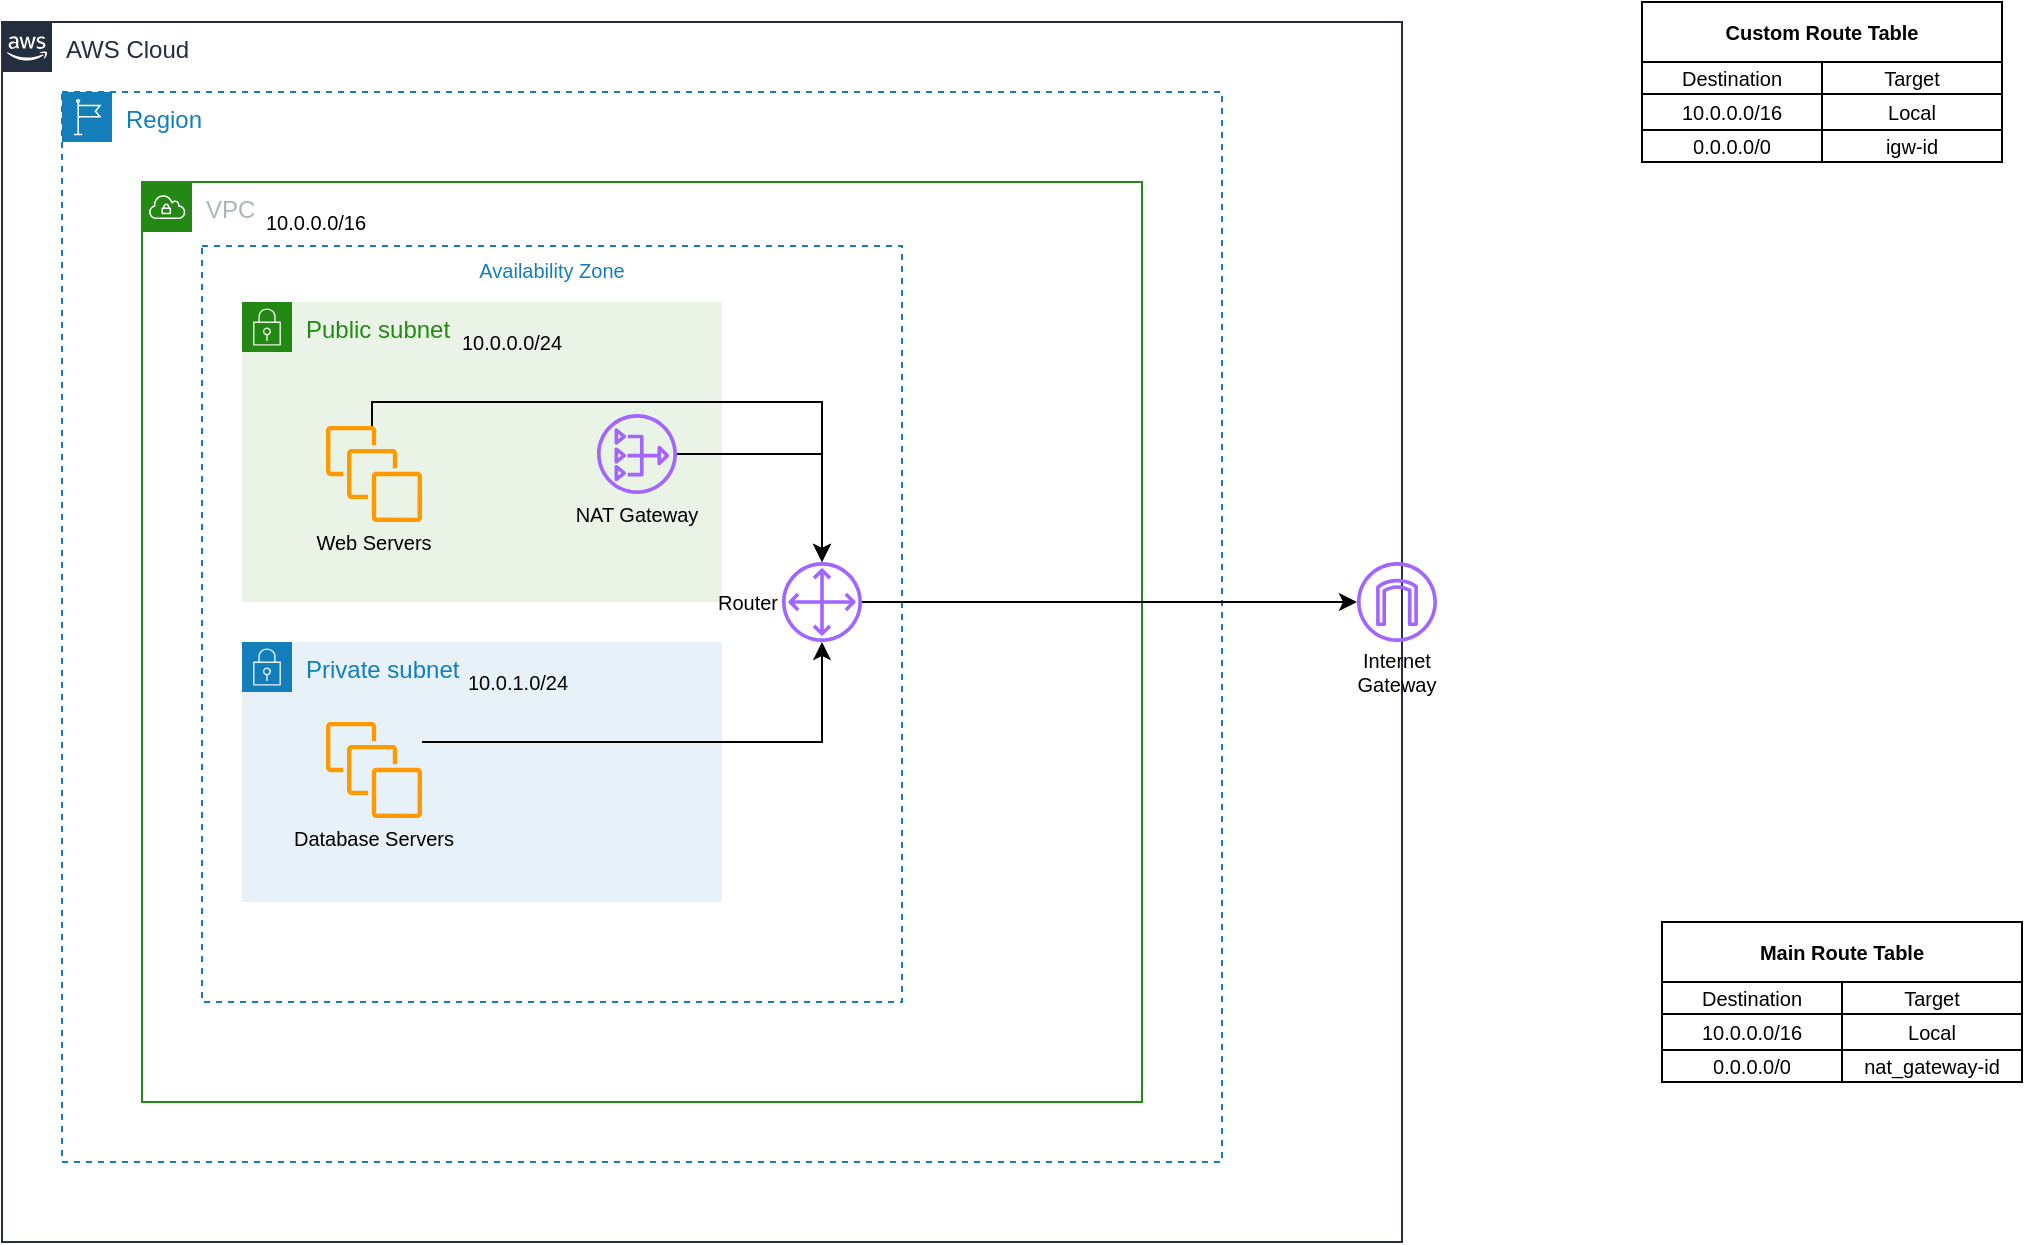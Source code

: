 <mxfile version="15.6.6" type="github">
  <diagram id="GYNesrk6NuDrMIJSwac8" name="Page-1">
    <mxGraphModel dx="1422" dy="762" grid="1" gridSize="10" guides="1" tooltips="1" connect="1" arrows="1" fold="1" page="0" pageScale="1" pageWidth="850" pageHeight="1100" math="0" shadow="0">
      <root>
        <mxCell id="0" />
        <mxCell id="1" parent="0" />
        <mxCell id="pGDaf0UsJ0jrrfz08NYw-6" value="AWS Cloud" style="points=[[0,0],[0.25,0],[0.5,0],[0.75,0],[1,0],[1,0.25],[1,0.5],[1,0.75],[1,1],[0.75,1],[0.5,1],[0.25,1],[0,1],[0,0.75],[0,0.5],[0,0.25]];outlineConnect=0;gradientColor=none;html=1;whiteSpace=wrap;fontSize=12;fontStyle=0;shape=mxgraph.aws4.group;grIcon=mxgraph.aws4.group_aws_cloud_alt;strokeColor=#232F3E;fillColor=none;verticalAlign=top;align=left;spacingLeft=30;fontColor=#232F3E;dashed=0;" parent="1" vertex="1">
          <mxGeometry x="40" y="30" width="700" height="610" as="geometry" />
        </mxCell>
        <mxCell id="yGI92WHQisXF0o71FRDt-4" value="Region" style="points=[[0,0],[0.25,0],[0.5,0],[0.75,0],[1,0],[1,0.25],[1,0.5],[1,0.75],[1,1],[0.75,1],[0.5,1],[0.25,1],[0,1],[0,0.75],[0,0.5],[0,0.25]];outlineConnect=0;gradientColor=none;html=1;whiteSpace=wrap;fontSize=12;fontStyle=0;shape=mxgraph.aws4.group;grIcon=mxgraph.aws4.group_region;strokeColor=#147EBA;fillColor=none;verticalAlign=top;align=left;spacingLeft=30;fontColor=#147EBA;dashed=1;" parent="1" vertex="1">
          <mxGeometry x="70" y="65" width="580" height="535" as="geometry" />
        </mxCell>
        <mxCell id="yGI92WHQisXF0o71FRDt-1" value="VPC" style="points=[[0,0],[0.25,0],[0.5,0],[0.75,0],[1,0],[1,0.25],[1,0.5],[1,0.75],[1,1],[0.75,1],[0.5,1],[0.25,1],[0,1],[0,0.75],[0,0.5],[0,0.25]];outlineConnect=0;gradientColor=none;html=1;whiteSpace=wrap;fontSize=12;fontStyle=0;shape=mxgraph.aws4.group;grIcon=mxgraph.aws4.group_vpc;strokeColor=#248814;fillColor=none;verticalAlign=top;align=left;spacingLeft=30;fontColor=#AAB7B8;dashed=0;" parent="1" vertex="1">
          <mxGeometry x="110" y="110" width="500" height="460" as="geometry" />
        </mxCell>
        <mxCell id="pGDaf0UsJ0jrrfz08NYw-60" value="Availability Zone" style="fillColor=none;strokeColor=#147EBA;dashed=1;verticalAlign=top;fontStyle=0;fontColor=#147EBA;labelBackgroundColor=default;fontSize=10;" parent="1" vertex="1">
          <mxGeometry x="140" y="142" width="350" height="378" as="geometry" />
        </mxCell>
        <mxCell id="yGI92WHQisXF0o71FRDt-2" value="Public subnet" style="points=[[0,0],[0.25,0],[0.5,0],[0.75,0],[1,0],[1,0.25],[1,0.5],[1,0.75],[1,1],[0.75,1],[0.5,1],[0.25,1],[0,1],[0,0.75],[0,0.5],[0,0.25]];outlineConnect=0;gradientColor=none;html=1;whiteSpace=wrap;fontSize=12;fontStyle=0;shape=mxgraph.aws4.group;grIcon=mxgraph.aws4.group_security_group;grStroke=0;strokeColor=#248814;fillColor=#E9F3E6;verticalAlign=top;align=left;spacingLeft=30;fontColor=#248814;dashed=0;" parent="1" vertex="1">
          <mxGeometry x="160" y="170" width="240" height="150" as="geometry" />
        </mxCell>
        <mxCell id="yGI92WHQisXF0o71FRDt-3" value="Private subnet" style="points=[[0,0],[0.25,0],[0.5,0],[0.75,0],[1,0],[1,0.25],[1,0.5],[1,0.75],[1,1],[0.75,1],[0.5,1],[0.25,1],[0,1],[0,0.75],[0,0.5],[0,0.25]];outlineConnect=0;gradientColor=none;html=1;whiteSpace=wrap;fontSize=12;fontStyle=0;shape=mxgraph.aws4.group;grIcon=mxgraph.aws4.group_security_group;grStroke=0;strokeColor=#147EBA;fillColor=#E6F2F8;verticalAlign=top;align=left;spacingLeft=30;fontColor=#147EBA;dashed=0;" parent="1" vertex="1">
          <mxGeometry x="160" y="340" width="240" height="130" as="geometry" />
        </mxCell>
        <mxCell id="pGDaf0UsJ0jrrfz08NYw-4" style="edgeStyle=orthogonalEdgeStyle;rounded=0;orthogonalLoop=1;jettySize=auto;html=1;" parent="1" source="pGDaf0UsJ0jrrfz08NYw-1" target="pGDaf0UsJ0jrrfz08NYw-2" edge="1">
          <mxGeometry relative="1" as="geometry" />
        </mxCell>
        <mxCell id="pGDaf0UsJ0jrrfz08NYw-1" value="" style="sketch=0;outlineConnect=0;fontColor=#232F3E;gradientColor=none;fillColor=#A166FF;strokeColor=none;dashed=0;verticalLabelPosition=bottom;verticalAlign=top;align=center;html=1;fontSize=12;fontStyle=0;aspect=fixed;pointerEvents=1;shape=mxgraph.aws4.nat_gateway;" parent="1" vertex="1">
          <mxGeometry x="337.5" y="226" width="40" height="40" as="geometry" />
        </mxCell>
        <mxCell id="pGDaf0UsJ0jrrfz08NYw-7" style="edgeStyle=orthogonalEdgeStyle;rounded=0;orthogonalLoop=1;jettySize=auto;html=1;" parent="1" source="pGDaf0UsJ0jrrfz08NYw-2" target="pGDaf0UsJ0jrrfz08NYw-5" edge="1">
          <mxGeometry relative="1" as="geometry" />
        </mxCell>
        <mxCell id="pGDaf0UsJ0jrrfz08NYw-2" value="" style="sketch=0;outlineConnect=0;fontColor=default;gradientColor=none;fillColor=#A166FF;strokeColor=none;dashed=0;verticalLabelPosition=bottom;verticalAlign=top;align=center;html=1;fontSize=12;fontStyle=0;aspect=fixed;pointerEvents=1;shape=mxgraph.aws4.customer_gateway;" parent="1" vertex="1">
          <mxGeometry x="430" y="300" width="40" height="40" as="geometry" />
        </mxCell>
        <mxCell id="pGDaf0UsJ0jrrfz08NYw-5" value="" style="sketch=0;outlineConnect=0;fontColor=#232F3E;gradientColor=none;fillColor=#A166FF;strokeColor=none;dashed=0;verticalLabelPosition=bottom;verticalAlign=top;align=center;html=1;fontSize=12;fontStyle=0;aspect=fixed;pointerEvents=1;shape=mxgraph.aws4.internet_gateway;" parent="1" vertex="1">
          <mxGeometry x="717.5" y="300" width="40" height="40" as="geometry" />
        </mxCell>
        <mxCell id="pGDaf0UsJ0jrrfz08NYw-16" style="edgeStyle=orthogonalEdgeStyle;rounded=0;orthogonalLoop=1;jettySize=auto;html=1;fontSize=10;fontColor=default;strokeColor=default;labelBackgroundColor=default;" parent="1" source="pGDaf0UsJ0jrrfz08NYw-8" target="pGDaf0UsJ0jrrfz08NYw-2" edge="1">
          <mxGeometry relative="1" as="geometry">
            <Array as="points">
              <mxPoint x="225" y="220" />
              <mxPoint x="450" y="220" />
            </Array>
          </mxGeometry>
        </mxCell>
        <mxCell id="pGDaf0UsJ0jrrfz08NYw-8" value="" style="sketch=0;outlineConnect=0;fontColor=#232F3E;gradientColor=none;fillColor=#FF9900;strokeColor=none;dashed=0;verticalLabelPosition=bottom;verticalAlign=top;align=center;html=1;fontSize=12;fontStyle=0;aspect=fixed;pointerEvents=1;shape=mxgraph.aws4.instances;" parent="1" vertex="1">
          <mxGeometry x="202" y="232" width="48" height="48" as="geometry" />
        </mxCell>
        <mxCell id="pGDaf0UsJ0jrrfz08NYw-12" style="edgeStyle=orthogonalEdgeStyle;rounded=0;orthogonalLoop=1;jettySize=auto;html=1;fontSize=10;fontColor=default;strokeColor=default;labelBackgroundColor=default;" parent="1" source="pGDaf0UsJ0jrrfz08NYw-9" target="pGDaf0UsJ0jrrfz08NYw-2" edge="1">
          <mxGeometry relative="1" as="geometry">
            <Array as="points">
              <mxPoint x="450" y="390" />
            </Array>
          </mxGeometry>
        </mxCell>
        <mxCell id="pGDaf0UsJ0jrrfz08NYw-9" value="" style="sketch=0;outlineConnect=0;fontColor=#232F3E;gradientColor=none;fillColor=#FF9900;strokeColor=none;dashed=0;verticalLabelPosition=bottom;verticalAlign=top;align=center;html=1;fontSize=12;fontStyle=0;aspect=fixed;pointerEvents=1;shape=mxgraph.aws4.instances;" parent="1" vertex="1">
          <mxGeometry x="202" y="380" width="48" height="48" as="geometry" />
        </mxCell>
        <mxCell id="pGDaf0UsJ0jrrfz08NYw-10" value="Web Servers" style="text;html=1;strokeColor=none;fillColor=none;align=center;verticalAlign=middle;whiteSpace=wrap;rounded=0;fontSize=10;fontColor=default;" parent="1" vertex="1">
          <mxGeometry x="191" y="280" width="70" height="20" as="geometry" />
        </mxCell>
        <mxCell id="pGDaf0UsJ0jrrfz08NYw-11" value="Database Servers" style="text;html=1;strokeColor=none;fillColor=none;align=center;verticalAlign=middle;whiteSpace=wrap;rounded=0;fontSize=10;fontColor=default;" parent="1" vertex="1">
          <mxGeometry x="181" y="428" width="90" height="20" as="geometry" />
        </mxCell>
        <mxCell id="pGDaf0UsJ0jrrfz08NYw-13" value="NAT Gateway" style="text;html=1;strokeColor=none;fillColor=none;align=center;verticalAlign=middle;whiteSpace=wrap;rounded=0;fontSize=10;fontColor=default;" parent="1" vertex="1">
          <mxGeometry x="320" y="266" width="75" height="20" as="geometry" />
        </mxCell>
        <mxCell id="pGDaf0UsJ0jrrfz08NYw-14" value="Internet Gateway" style="text;html=1;strokeColor=none;fillColor=none;align=center;verticalAlign=middle;whiteSpace=wrap;rounded=0;fontSize=10;fontColor=default;" parent="1" vertex="1">
          <mxGeometry x="700" y="340" width="75" height="30" as="geometry" />
        </mxCell>
        <mxCell id="pGDaf0UsJ0jrrfz08NYw-15" value="Router" style="text;html=1;strokeColor=none;fillColor=none;align=right;verticalAlign=middle;whiteSpace=wrap;rounded=0;fontSize=10;fontColor=default;" parent="1" vertex="1">
          <mxGeometry x="395" y="309" width="35" height="22" as="geometry" />
        </mxCell>
        <mxCell id="pGDaf0UsJ0jrrfz08NYw-40" value="Custom Route Table" style="shape=table;startSize=30;container=1;collapsible=0;childLayout=tableLayout;fontSize=10;fontColor=default;strokeColor=default;fillColor=default;align=center;fontStyle=1" parent="1" vertex="1">
          <mxGeometry x="860" y="20" width="180" height="80" as="geometry" />
        </mxCell>
        <mxCell id="pGDaf0UsJ0jrrfz08NYw-41" value="" style="shape=partialRectangle;collapsible=0;dropTarget=0;pointerEvents=0;fillColor=none;top=0;left=0;bottom=0;right=0;points=[[0,0.5],[1,0.5]];portConstraint=eastwest;fontSize=10;fontColor=default;strokeColor=default;align=center;" parent="pGDaf0UsJ0jrrfz08NYw-40" vertex="1">
          <mxGeometry y="30" width="180" height="16" as="geometry" />
        </mxCell>
        <mxCell id="pGDaf0UsJ0jrrfz08NYw-42" value="Destination" style="shape=partialRectangle;html=1;whiteSpace=wrap;connectable=0;overflow=hidden;fillColor=none;top=0;left=0;bottom=0;right=0;pointerEvents=1;fontSize=10;fontColor=default;strokeColor=default;align=center;labelBackgroundColor=default;" parent="pGDaf0UsJ0jrrfz08NYw-41" vertex="1">
          <mxGeometry width="90" height="16" as="geometry">
            <mxRectangle width="90" height="16" as="alternateBounds" />
          </mxGeometry>
        </mxCell>
        <mxCell id="pGDaf0UsJ0jrrfz08NYw-43" value="Target" style="shape=partialRectangle;html=1;whiteSpace=wrap;connectable=0;overflow=hidden;fillColor=none;top=0;left=0;bottom=0;right=0;pointerEvents=1;fontSize=10;fontColor=default;strokeColor=default;align=center;" parent="pGDaf0UsJ0jrrfz08NYw-41" vertex="1">
          <mxGeometry x="90" width="90" height="16" as="geometry">
            <mxRectangle width="90" height="16" as="alternateBounds" />
          </mxGeometry>
        </mxCell>
        <mxCell id="pGDaf0UsJ0jrrfz08NYw-44" value="" style="shape=partialRectangle;collapsible=0;dropTarget=0;pointerEvents=0;fillColor=none;top=0;left=0;bottom=0;right=0;points=[[0,0.5],[1,0.5]];portConstraint=eastwest;fontSize=10;fontColor=default;strokeColor=default;align=center;" parent="pGDaf0UsJ0jrrfz08NYw-40" vertex="1">
          <mxGeometry y="46" width="180" height="18" as="geometry" />
        </mxCell>
        <mxCell id="pGDaf0UsJ0jrrfz08NYw-45" value="10.0.0.0/16" style="shape=partialRectangle;html=1;whiteSpace=wrap;connectable=0;overflow=hidden;fillColor=none;top=0;left=0;bottom=0;right=0;pointerEvents=1;fontSize=10;fontColor=default;strokeColor=default;align=center;" parent="pGDaf0UsJ0jrrfz08NYw-44" vertex="1">
          <mxGeometry width="90" height="18" as="geometry">
            <mxRectangle width="90" height="18" as="alternateBounds" />
          </mxGeometry>
        </mxCell>
        <mxCell id="pGDaf0UsJ0jrrfz08NYw-46" value="Local" style="shape=partialRectangle;html=1;whiteSpace=wrap;connectable=0;overflow=hidden;fillColor=none;top=0;left=0;bottom=0;right=0;pointerEvents=1;fontSize=10;fontColor=default;strokeColor=default;align=center;" parent="pGDaf0UsJ0jrrfz08NYw-44" vertex="1">
          <mxGeometry x="90" width="90" height="18" as="geometry">
            <mxRectangle width="90" height="18" as="alternateBounds" />
          </mxGeometry>
        </mxCell>
        <mxCell id="pGDaf0UsJ0jrrfz08NYw-47" value="" style="shape=partialRectangle;collapsible=0;dropTarget=0;pointerEvents=0;fillColor=none;top=0;left=0;bottom=0;right=0;points=[[0,0.5],[1,0.5]];portConstraint=eastwest;fontSize=10;fontColor=default;strokeColor=default;align=center;" parent="pGDaf0UsJ0jrrfz08NYw-40" vertex="1">
          <mxGeometry y="64" width="180" height="16" as="geometry" />
        </mxCell>
        <mxCell id="pGDaf0UsJ0jrrfz08NYw-48" value="0.0.0.0/0" style="shape=partialRectangle;html=1;whiteSpace=wrap;connectable=0;overflow=hidden;fillColor=none;top=0;left=0;bottom=0;right=0;pointerEvents=1;fontSize=10;fontColor=default;strokeColor=default;align=center;" parent="pGDaf0UsJ0jrrfz08NYw-47" vertex="1">
          <mxGeometry width="90" height="16" as="geometry">
            <mxRectangle width="90" height="16" as="alternateBounds" />
          </mxGeometry>
        </mxCell>
        <mxCell id="pGDaf0UsJ0jrrfz08NYw-49" value="igw-id" style="shape=partialRectangle;html=1;whiteSpace=wrap;connectable=0;overflow=hidden;fillColor=none;top=0;left=0;bottom=0;right=0;pointerEvents=1;fontSize=10;fontColor=default;strokeColor=default;align=center;" parent="pGDaf0UsJ0jrrfz08NYw-47" vertex="1">
          <mxGeometry x="90" width="90" height="16" as="geometry">
            <mxRectangle width="90" height="16" as="alternateBounds" />
          </mxGeometry>
        </mxCell>
        <mxCell id="pGDaf0UsJ0jrrfz08NYw-50" value="Main Route Table" style="shape=table;startSize=30;container=1;collapsible=0;childLayout=tableLayout;fontSize=10;fontColor=default;strokeColor=default;fillColor=default;align=center;fontStyle=1" parent="1" vertex="1">
          <mxGeometry x="870" y="480" width="180" height="80" as="geometry" />
        </mxCell>
        <mxCell id="pGDaf0UsJ0jrrfz08NYw-51" value="" style="shape=partialRectangle;collapsible=0;dropTarget=0;pointerEvents=0;fillColor=none;top=0;left=0;bottom=0;right=0;points=[[0,0.5],[1,0.5]];portConstraint=eastwest;fontSize=10;fontColor=default;strokeColor=default;align=center;" parent="pGDaf0UsJ0jrrfz08NYw-50" vertex="1">
          <mxGeometry y="30" width="180" height="16" as="geometry" />
        </mxCell>
        <mxCell id="pGDaf0UsJ0jrrfz08NYw-52" value="Destination" style="shape=partialRectangle;html=1;whiteSpace=wrap;connectable=0;overflow=hidden;fillColor=none;top=0;left=0;bottom=0;right=0;pointerEvents=1;fontSize=10;fontColor=default;strokeColor=default;align=center;labelBackgroundColor=default;" parent="pGDaf0UsJ0jrrfz08NYw-51" vertex="1">
          <mxGeometry width="90" height="16" as="geometry">
            <mxRectangle width="90" height="16" as="alternateBounds" />
          </mxGeometry>
        </mxCell>
        <mxCell id="pGDaf0UsJ0jrrfz08NYw-53" value="Target" style="shape=partialRectangle;html=1;whiteSpace=wrap;connectable=0;overflow=hidden;fillColor=none;top=0;left=0;bottom=0;right=0;pointerEvents=1;fontSize=10;fontColor=default;strokeColor=default;align=center;" parent="pGDaf0UsJ0jrrfz08NYw-51" vertex="1">
          <mxGeometry x="90" width="90" height="16" as="geometry">
            <mxRectangle width="90" height="16" as="alternateBounds" />
          </mxGeometry>
        </mxCell>
        <mxCell id="pGDaf0UsJ0jrrfz08NYw-54" value="" style="shape=partialRectangle;collapsible=0;dropTarget=0;pointerEvents=0;fillColor=none;top=0;left=0;bottom=0;right=0;points=[[0,0.5],[1,0.5]];portConstraint=eastwest;fontSize=10;fontColor=default;strokeColor=default;align=center;" parent="pGDaf0UsJ0jrrfz08NYw-50" vertex="1">
          <mxGeometry y="46" width="180" height="18" as="geometry" />
        </mxCell>
        <mxCell id="pGDaf0UsJ0jrrfz08NYw-55" value="10.0.0.0/16" style="shape=partialRectangle;html=1;whiteSpace=wrap;connectable=0;overflow=hidden;fillColor=none;top=0;left=0;bottom=0;right=0;pointerEvents=1;fontSize=10;fontColor=default;strokeColor=default;align=center;" parent="pGDaf0UsJ0jrrfz08NYw-54" vertex="1">
          <mxGeometry width="90" height="18" as="geometry">
            <mxRectangle width="90" height="18" as="alternateBounds" />
          </mxGeometry>
        </mxCell>
        <mxCell id="pGDaf0UsJ0jrrfz08NYw-56" value="Local" style="shape=partialRectangle;html=1;whiteSpace=wrap;connectable=0;overflow=hidden;fillColor=none;top=0;left=0;bottom=0;right=0;pointerEvents=1;fontSize=10;fontColor=default;strokeColor=default;align=center;" parent="pGDaf0UsJ0jrrfz08NYw-54" vertex="1">
          <mxGeometry x="90" width="90" height="18" as="geometry">
            <mxRectangle width="90" height="18" as="alternateBounds" />
          </mxGeometry>
        </mxCell>
        <mxCell id="pGDaf0UsJ0jrrfz08NYw-57" value="" style="shape=partialRectangle;collapsible=0;dropTarget=0;pointerEvents=0;fillColor=none;top=0;left=0;bottom=0;right=0;points=[[0,0.5],[1,0.5]];portConstraint=eastwest;fontSize=10;fontColor=default;strokeColor=default;align=center;" parent="pGDaf0UsJ0jrrfz08NYw-50" vertex="1">
          <mxGeometry y="64" width="180" height="16" as="geometry" />
        </mxCell>
        <mxCell id="pGDaf0UsJ0jrrfz08NYw-58" value="0.0.0.0/0" style="shape=partialRectangle;html=1;whiteSpace=wrap;connectable=0;overflow=hidden;fillColor=none;top=0;left=0;bottom=0;right=0;pointerEvents=1;fontSize=10;fontColor=default;strokeColor=default;align=center;" parent="pGDaf0UsJ0jrrfz08NYw-57" vertex="1">
          <mxGeometry width="90" height="16" as="geometry">
            <mxRectangle width="90" height="16" as="alternateBounds" />
          </mxGeometry>
        </mxCell>
        <mxCell id="pGDaf0UsJ0jrrfz08NYw-59" value="nat_gateway-id" style="shape=partialRectangle;html=1;whiteSpace=wrap;connectable=0;overflow=hidden;fillColor=none;top=0;left=0;bottom=0;right=0;pointerEvents=1;fontSize=10;fontColor=default;strokeColor=default;align=center;" parent="pGDaf0UsJ0jrrfz08NYw-57" vertex="1">
          <mxGeometry x="90" width="90" height="16" as="geometry">
            <mxRectangle width="90" height="16" as="alternateBounds" />
          </mxGeometry>
        </mxCell>
        <mxCell id="pGDaf0UsJ0jrrfz08NYw-61" value="10.0.0.0/16" style="text;html=1;strokeColor=none;fillColor=none;align=left;verticalAlign=middle;whiteSpace=wrap;rounded=0;fontSize=10;fontColor=default;" parent="1" vertex="1">
          <mxGeometry x="170" y="120" width="70" height="20" as="geometry" />
        </mxCell>
        <mxCell id="pGDaf0UsJ0jrrfz08NYw-62" value="10.0.0.0/24" style="text;html=1;strokeColor=none;fillColor=none;align=left;verticalAlign=middle;whiteSpace=wrap;rounded=0;fontSize=10;fontColor=default;" parent="1" vertex="1">
          <mxGeometry x="267.5" y="180" width="70" height="20" as="geometry" />
        </mxCell>
        <mxCell id="pGDaf0UsJ0jrrfz08NYw-63" value="10.0.1.0/24" style="text;html=1;strokeColor=none;fillColor=none;align=left;verticalAlign=middle;whiteSpace=wrap;rounded=0;fontSize=10;fontColor=default;" parent="1" vertex="1">
          <mxGeometry x="271" y="350" width="70" height="20" as="geometry" />
        </mxCell>
      </root>
    </mxGraphModel>
  </diagram>
</mxfile>
